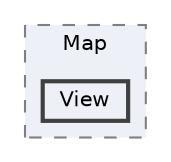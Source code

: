 digraph "C:/Users/むずでょ/Documents/Unity Projects/RMU-1-00-00-Research/Assets/RPGMaker/Codebase/Editor/Inspector/Map/View"
{
 // LATEX_PDF_SIZE
  bgcolor="transparent";
  edge [fontname=Helvetica,fontsize=10,labelfontname=Helvetica,labelfontsize=10];
  node [fontname=Helvetica,fontsize=10,shape=box,height=0.2,width=0.4];
  compound=true
  subgraph clusterdir_5bb45461268d2748ef7a8366d97b0cad {
    graph [ bgcolor="#edf0f7", pencolor="grey50", label="Map", fontname=Helvetica,fontsize=10 style="filled,dashed", URL="dir_5bb45461268d2748ef7a8366d97b0cad.html",tooltip=""]
  dir_69fe08875676af3a46fa5b9d04e82783 [label="View", fillcolor="#edf0f7", color="grey25", style="filled,bold", URL="dir_69fe08875676af3a46fa5b9d04e82783.html",tooltip=""];
  }
}
